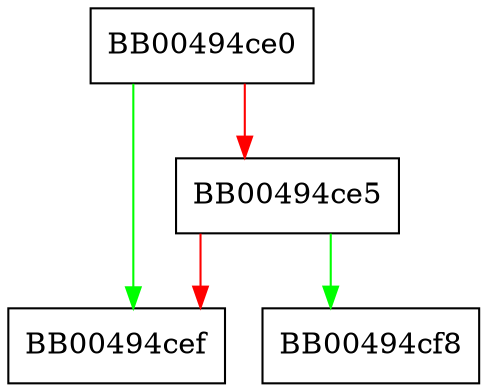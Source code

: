 digraph SSL_get_stream_write_state {
  node [shape="box"];
  graph [splines=ortho];
  BB00494ce0 -> BB00494cef [color="green"];
  BB00494ce0 -> BB00494ce5 [color="red"];
  BB00494ce5 -> BB00494cf8 [color="green"];
  BB00494ce5 -> BB00494cef [color="red"];
}